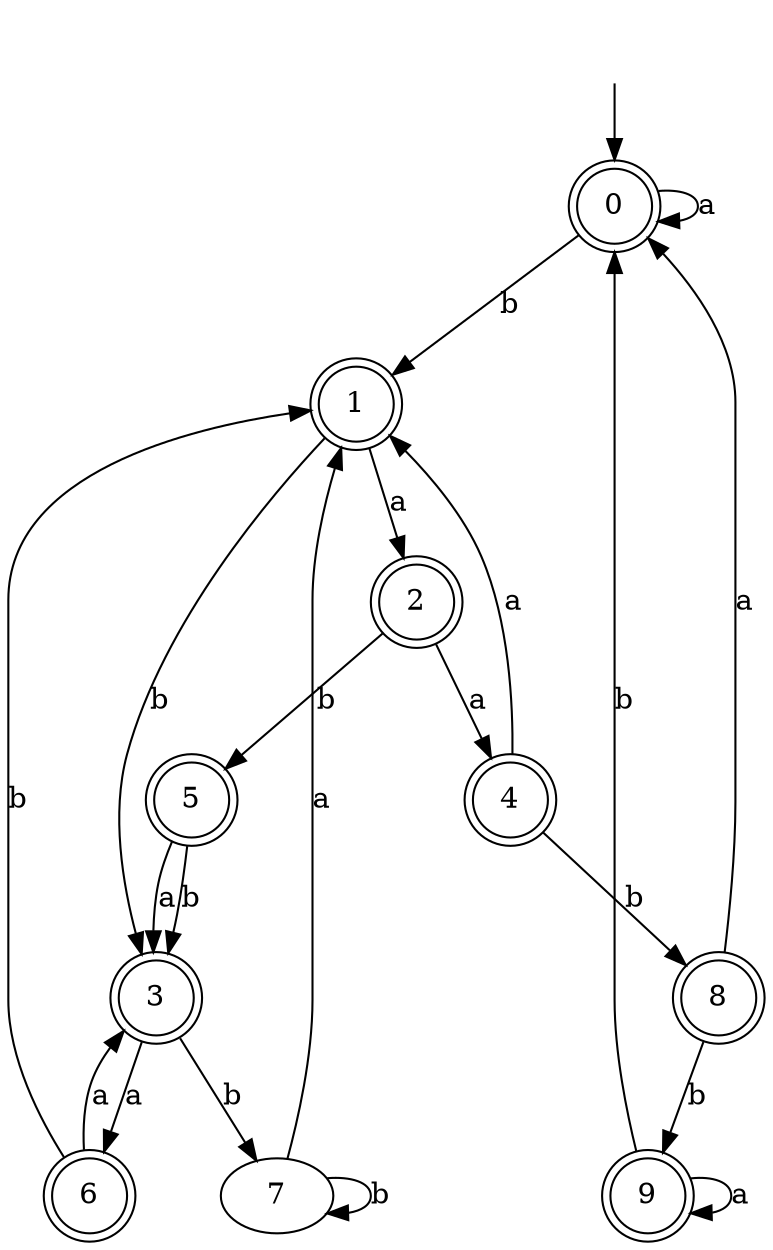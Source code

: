 digraph RandomDFA {
  __start0 [label="", shape=none];
  __start0 -> 0 [label=""];
  0 [shape=circle] [shape=doublecircle]
  0 -> 0 [label="a"]
  0 -> 1 [label="b"]
  1 [shape=doublecircle]
  1 -> 2 [label="a"]
  1 -> 3 [label="b"]
  2 [shape=doublecircle]
  2 -> 4 [label="a"]
  2 -> 5 [label="b"]
  3 [shape=doublecircle]
  3 -> 6 [label="a"]
  3 -> 7 [label="b"]
  4 [shape=doublecircle]
  4 -> 1 [label="a"]
  4 -> 8 [label="b"]
  5 [shape=doublecircle]
  5 -> 3 [label="a"]
  5 -> 3 [label="b"]
  6 [shape=doublecircle]
  6 -> 3 [label="a"]
  6 -> 1 [label="b"]
  7
  7 -> 1 [label="a"]
  7 -> 7 [label="b"]
  8 [shape=doublecircle]
  8 -> 0 [label="a"]
  8 -> 9 [label="b"]
  9 [shape=doublecircle]
  9 -> 9 [label="a"]
  9 -> 0 [label="b"]
}
